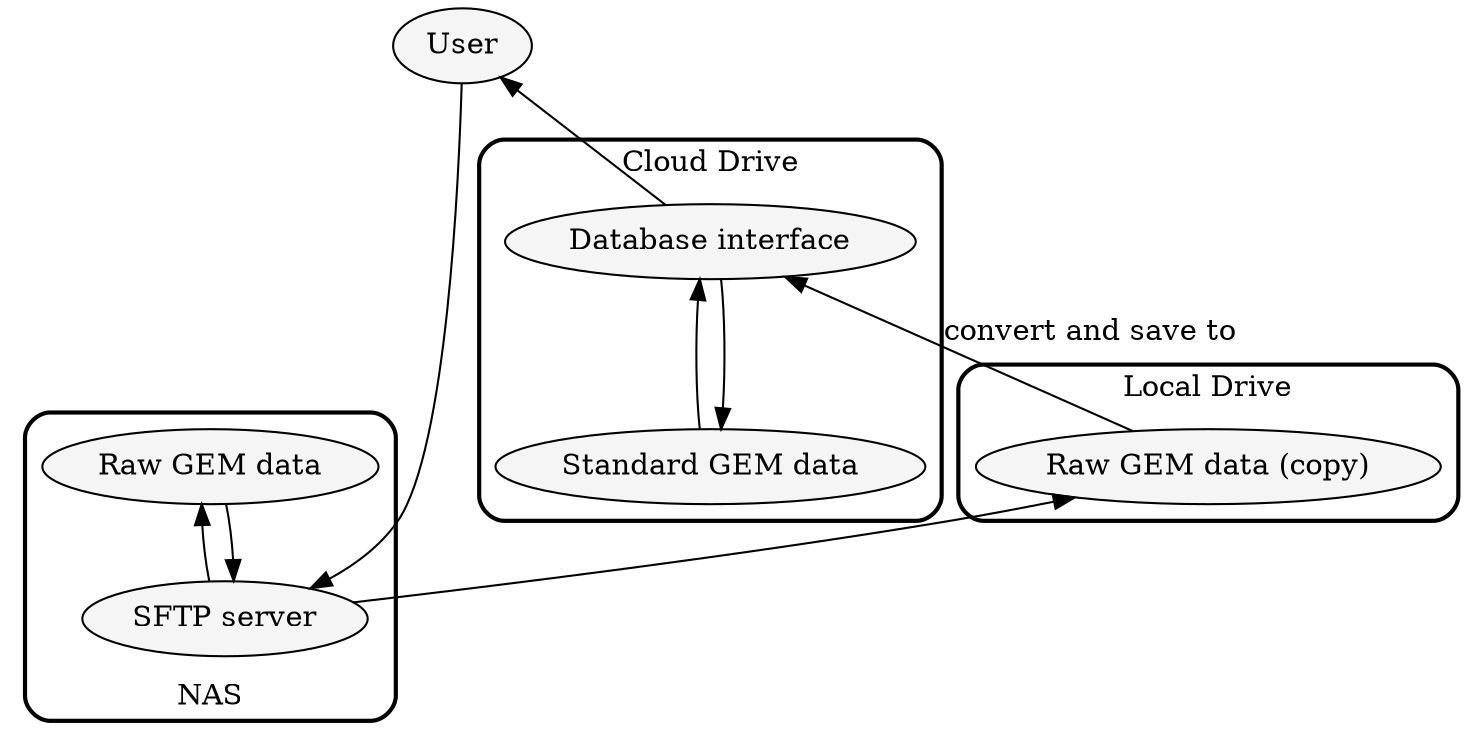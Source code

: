 digraph NewWorkflow_1 {
    rankdir=BT; // sets the layout from top to bottom
    layout=dot;
    
    // Nodes
    node [shape=ellipse, style="filled", fillcolor="#F5F5F5"]; 
    subgraph cluster_sftp_server {
        style = "rounded";
        label = "NAS";
        penwidth = 2; 
        
        "SFTP server";
        "Raw GEM data";
    }

    subgraph cluster_local_drive {
        label = "Local Drive";
        style = "rounded";
        labelloc = b;
        penwidth = 2; 

        "Raw GEM data (copy)";
    }

    subgraph cluster_cloud_drive {
        label = "Cloud Drive";
        labelloc = b;
        style = "rounded";
        penwidth = 2; 

        "Standard GEM data";
        "Database interface";
    }

    "User";

    
    // Edges
    "User" -> "SFTP server";
    "SFTP server" -> "Raw GEM data"
    "Raw GEM data" -> "SFTP server"
    "SFTP server" -> "Raw GEM data (copy)"
    "Raw GEM data (copy)" -> "Database interface" [label="convert and save to"]
    "Database interface" -> "Standard GEM data" 

    // "User" -> "Local Drive" [label="Saves files to"];
    // "Raw GEM data" -> "Local Drive" [label="Converted to"];

    "Standard GEM data" -> "Database interface" -> "User";
}
